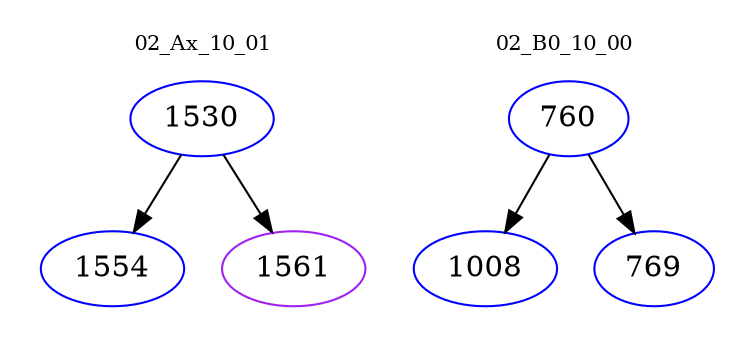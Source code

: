 digraph{
subgraph cluster_0 {
color = white
label = "02_Ax_10_01";
fontsize=10;
T0_1530 [label="1530", color="blue"]
T0_1530 -> T0_1554 [color="black"]
T0_1554 [label="1554", color="blue"]
T0_1530 -> T0_1561 [color="black"]
T0_1561 [label="1561", color="purple"]
}
subgraph cluster_1 {
color = white
label = "02_B0_10_00";
fontsize=10;
T1_760 [label="760", color="blue"]
T1_760 -> T1_1008 [color="black"]
T1_1008 [label="1008", color="blue"]
T1_760 -> T1_769 [color="black"]
T1_769 [label="769", color="blue"]
}
}
